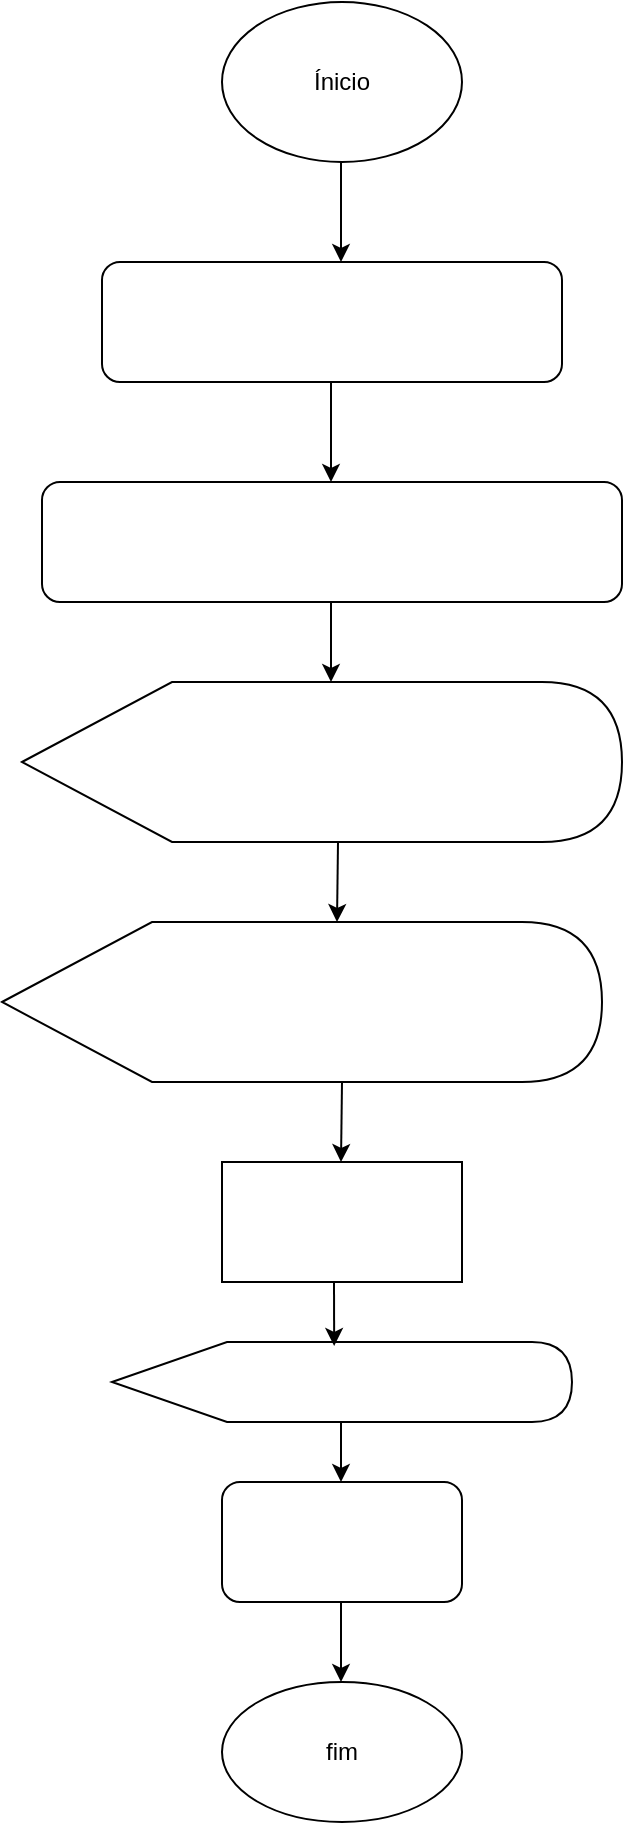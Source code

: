 <mxfile version="20.2.7" type="github">
  <diagram id="C5RBs43oDa-KdzZeNtuy" name="Page-1">
    <mxGraphModel dx="1422" dy="794" grid="1" gridSize="10" guides="1" tooltips="1" connect="1" arrows="1" fold="1" page="1" pageScale="1" pageWidth="827" pageHeight="1169" math="0" shadow="0">
      <root>
        <mxCell id="WIyWlLk6GJQsqaUBKTNV-0" />
        <mxCell id="WIyWlLk6GJQsqaUBKTNV-1" parent="WIyWlLk6GJQsqaUBKTNV-0" />
        <mxCell id="WIyWlLk6GJQsqaUBKTNV-7" value="" style="rounded=1;whiteSpace=wrap;html=1;fontSize=12;glass=0;strokeWidth=1;shadow=0;" parent="WIyWlLk6GJQsqaUBKTNV-1" vertex="1">
          <mxGeometry x="100" y="170" width="230" height="60" as="geometry" />
        </mxCell>
        <mxCell id="WIyWlLk6GJQsqaUBKTNV-12" value="" style="rounded=1;whiteSpace=wrap;html=1;fontSize=12;glass=0;strokeWidth=1;shadow=0;" parent="WIyWlLk6GJQsqaUBKTNV-1" vertex="1">
          <mxGeometry x="70" y="280" width="290" height="60" as="geometry" />
        </mxCell>
        <mxCell id="NtbnfEBbrNQuvMEpyHgw-0" value="Ínicio" style="ellipse;whiteSpace=wrap;html=1;" parent="WIyWlLk6GJQsqaUBKTNV-1" vertex="1">
          <mxGeometry x="160" y="40" width="120" height="80" as="geometry" />
        </mxCell>
        <mxCell id="NtbnfEBbrNQuvMEpyHgw-4" value="" style="endArrow=classic;html=1;rounded=0;" parent="WIyWlLk6GJQsqaUBKTNV-1" edge="1">
          <mxGeometry width="50" height="50" relative="1" as="geometry">
            <mxPoint x="214.5" y="230" as="sourcePoint" />
            <mxPoint x="214.5" y="280" as="targetPoint" />
          </mxGeometry>
        </mxCell>
        <mxCell id="NtbnfEBbrNQuvMEpyHgw-6" value="" style="shape=display;whiteSpace=wrap;html=1;" parent="WIyWlLk6GJQsqaUBKTNV-1" vertex="1">
          <mxGeometry x="60" y="380" width="300" height="80" as="geometry" />
        </mxCell>
        <mxCell id="NtbnfEBbrNQuvMEpyHgw-7" value="" style="endArrow=classic;html=1;rounded=0;" parent="WIyWlLk6GJQsqaUBKTNV-1" edge="1">
          <mxGeometry width="50" height="50" relative="1" as="geometry">
            <mxPoint x="214.5" y="340" as="sourcePoint" />
            <mxPoint x="214.5" y="380" as="targetPoint" />
            <Array as="points">
              <mxPoint x="214.5" y="370" />
            </Array>
          </mxGeometry>
        </mxCell>
        <mxCell id="NtbnfEBbrNQuvMEpyHgw-8" value="" style="endArrow=classic;html=1;rounded=0;entryX=0;entryY=0;entryDx=167.5;entryDy=0;entryPerimeter=0;" parent="WIyWlLk6GJQsqaUBKTNV-1" edge="1" target="mYVuIw3tnsp5OKod0q6w-1">
          <mxGeometry width="50" height="50" relative="1" as="geometry">
            <mxPoint x="218" y="460" as="sourcePoint" />
            <mxPoint x="215" y="510" as="targetPoint" />
          </mxGeometry>
        </mxCell>
        <mxCell id="NtbnfEBbrNQuvMEpyHgw-9" value="" style="rounded=0;whiteSpace=wrap;html=1;" parent="WIyWlLk6GJQsqaUBKTNV-1" vertex="1">
          <mxGeometry x="160" y="620" width="120" height="60" as="geometry" />
        </mxCell>
        <mxCell id="NtbnfEBbrNQuvMEpyHgw-10" value="" style="shape=display;whiteSpace=wrap;html=1;" parent="WIyWlLk6GJQsqaUBKTNV-1" vertex="1">
          <mxGeometry x="105" y="710" width="230" height="40" as="geometry" />
        </mxCell>
        <mxCell id="NtbnfEBbrNQuvMEpyHgw-11" value="" style="endArrow=classic;html=1;rounded=0;entryX=0.483;entryY=0.05;entryDx=0;entryDy=0;entryPerimeter=0;" parent="WIyWlLk6GJQsqaUBKTNV-1" edge="1" target="NtbnfEBbrNQuvMEpyHgw-10">
          <mxGeometry width="50" height="50" relative="1" as="geometry">
            <mxPoint x="216" y="680" as="sourcePoint" />
            <mxPoint x="215" y="700" as="targetPoint" />
          </mxGeometry>
        </mxCell>
        <mxCell id="NtbnfEBbrNQuvMEpyHgw-12" value="" style="rounded=1;whiteSpace=wrap;html=1;" parent="WIyWlLk6GJQsqaUBKTNV-1" vertex="1">
          <mxGeometry x="160" y="780" width="120" height="60" as="geometry" />
        </mxCell>
        <mxCell id="NtbnfEBbrNQuvMEpyHgw-13" value="fim" style="ellipse;whiteSpace=wrap;html=1;" parent="WIyWlLk6GJQsqaUBKTNV-1" vertex="1">
          <mxGeometry x="160" y="880" width="120" height="70" as="geometry" />
        </mxCell>
        <mxCell id="NtbnfEBbrNQuvMEpyHgw-14" value="" style="endArrow=classic;html=1;rounded=0;" parent="WIyWlLk6GJQsqaUBKTNV-1" edge="1">
          <mxGeometry width="50" height="50" relative="1" as="geometry">
            <mxPoint x="219.5" y="840" as="sourcePoint" />
            <mxPoint x="219.5" y="880" as="targetPoint" />
          </mxGeometry>
        </mxCell>
        <mxCell id="NtbnfEBbrNQuvMEpyHgw-15" value="" style="endArrow=classic;html=1;rounded=0;" parent="WIyWlLk6GJQsqaUBKTNV-1" edge="1">
          <mxGeometry width="50" height="50" relative="1" as="geometry">
            <mxPoint x="219.5" y="750" as="sourcePoint" />
            <mxPoint x="219.5" y="780" as="targetPoint" />
            <Array as="points">
              <mxPoint x="219.5" y="750" />
              <mxPoint x="219.5" y="760" />
            </Array>
          </mxGeometry>
        </mxCell>
        <mxCell id="mYVuIw3tnsp5OKod0q6w-1" value="" style="shape=display;whiteSpace=wrap;html=1;" vertex="1" parent="WIyWlLk6GJQsqaUBKTNV-1">
          <mxGeometry x="50" y="500" width="300" height="80" as="geometry" />
        </mxCell>
        <mxCell id="mYVuIw3tnsp5OKod0q6w-2" value="" style="endArrow=classic;html=1;rounded=0;" edge="1" parent="WIyWlLk6GJQsqaUBKTNV-1">
          <mxGeometry width="50" height="50" relative="1" as="geometry">
            <mxPoint x="220" y="580" as="sourcePoint" />
            <mxPoint x="219.5" y="620" as="targetPoint" />
          </mxGeometry>
        </mxCell>
        <mxCell id="mYVuIw3tnsp5OKod0q6w-5" value="" style="endArrow=classic;html=1;rounded=0;" edge="1" parent="WIyWlLk6GJQsqaUBKTNV-1">
          <mxGeometry width="50" height="50" relative="1" as="geometry">
            <mxPoint x="219.5" y="120" as="sourcePoint" />
            <mxPoint x="219.5" y="170" as="targetPoint" />
          </mxGeometry>
        </mxCell>
      </root>
    </mxGraphModel>
  </diagram>
</mxfile>
